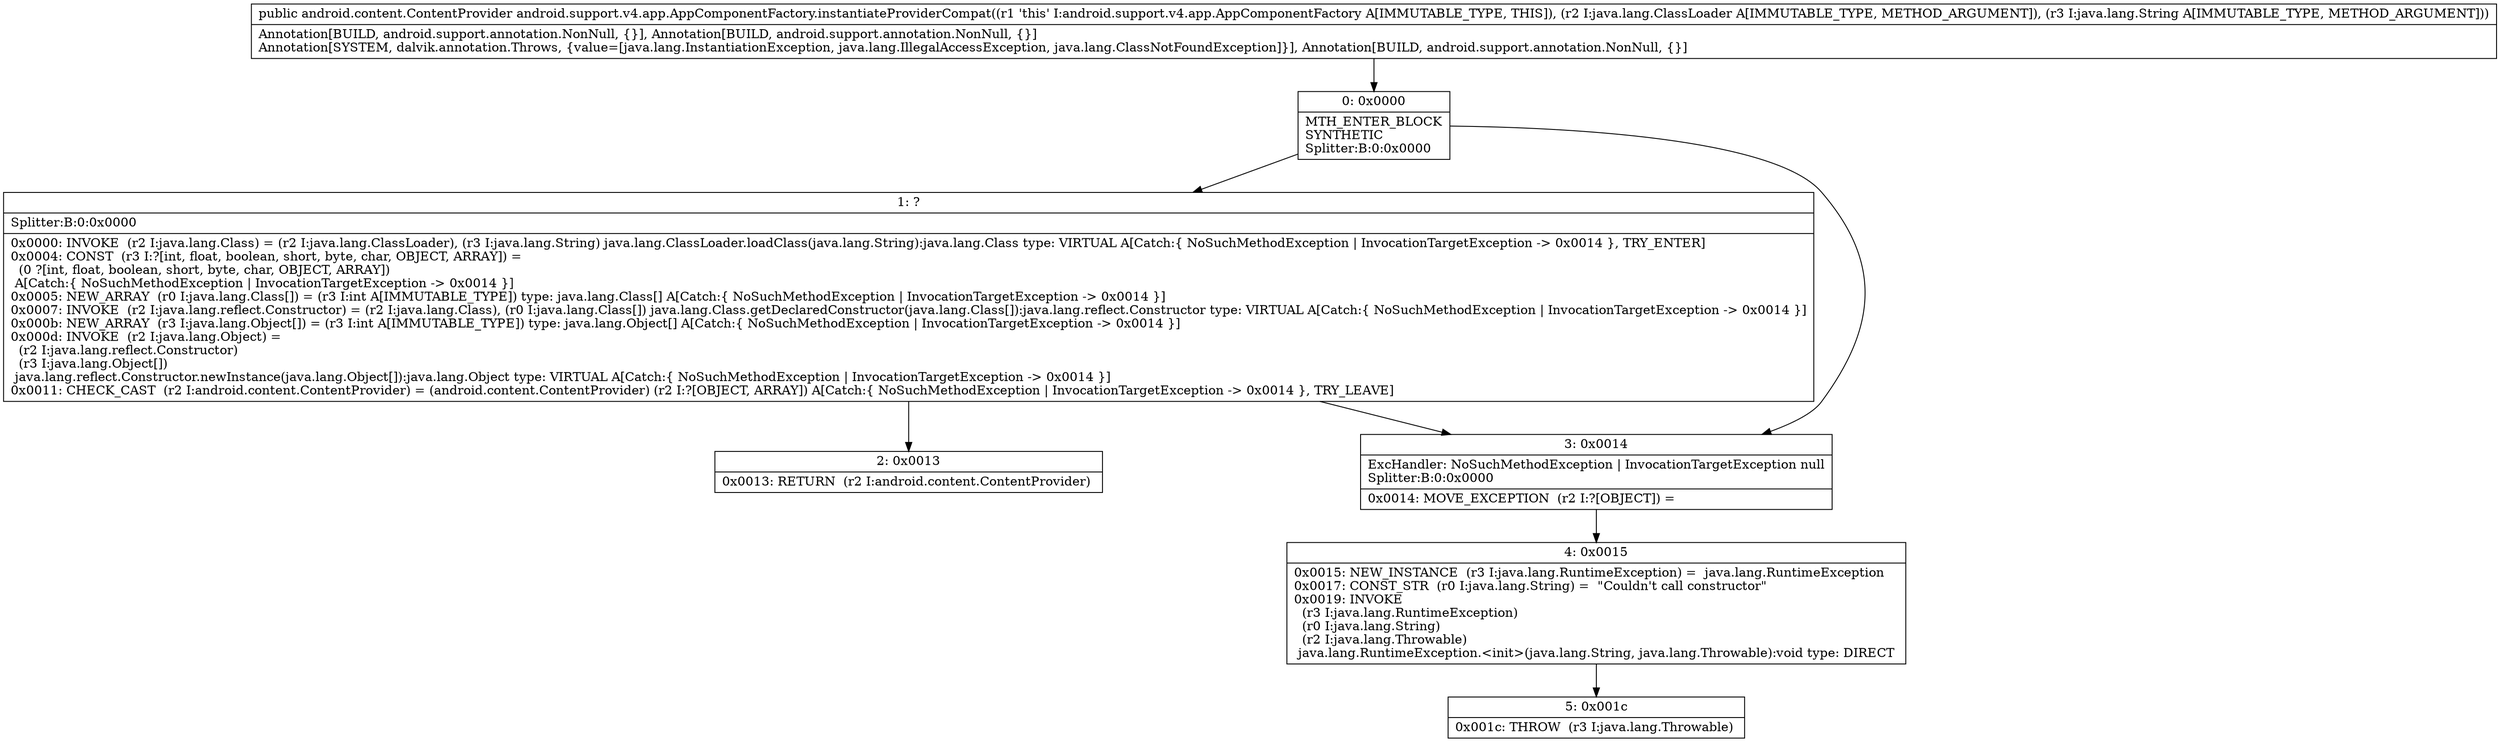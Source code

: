 digraph "CFG forandroid.support.v4.app.AppComponentFactory.instantiateProviderCompat(Ljava\/lang\/ClassLoader;Ljava\/lang\/String;)Landroid\/content\/ContentProvider;" {
Node_0 [shape=record,label="{0\:\ 0x0000|MTH_ENTER_BLOCK\lSYNTHETIC\lSplitter:B:0:0x0000\l}"];
Node_1 [shape=record,label="{1\:\ ?|Splitter:B:0:0x0000\l|0x0000: INVOKE  (r2 I:java.lang.Class) = (r2 I:java.lang.ClassLoader), (r3 I:java.lang.String) java.lang.ClassLoader.loadClass(java.lang.String):java.lang.Class type: VIRTUAL A[Catch:\{ NoSuchMethodException \| InvocationTargetException \-\> 0x0014 \}, TRY_ENTER]\l0x0004: CONST  (r3 I:?[int, float, boolean, short, byte, char, OBJECT, ARRAY]) = \l  (0 ?[int, float, boolean, short, byte, char, OBJECT, ARRAY])\l A[Catch:\{ NoSuchMethodException \| InvocationTargetException \-\> 0x0014 \}]\l0x0005: NEW_ARRAY  (r0 I:java.lang.Class[]) = (r3 I:int A[IMMUTABLE_TYPE]) type: java.lang.Class[] A[Catch:\{ NoSuchMethodException \| InvocationTargetException \-\> 0x0014 \}]\l0x0007: INVOKE  (r2 I:java.lang.reflect.Constructor) = (r2 I:java.lang.Class), (r0 I:java.lang.Class[]) java.lang.Class.getDeclaredConstructor(java.lang.Class[]):java.lang.reflect.Constructor type: VIRTUAL A[Catch:\{ NoSuchMethodException \| InvocationTargetException \-\> 0x0014 \}]\l0x000b: NEW_ARRAY  (r3 I:java.lang.Object[]) = (r3 I:int A[IMMUTABLE_TYPE]) type: java.lang.Object[] A[Catch:\{ NoSuchMethodException \| InvocationTargetException \-\> 0x0014 \}]\l0x000d: INVOKE  (r2 I:java.lang.Object) = \l  (r2 I:java.lang.reflect.Constructor)\l  (r3 I:java.lang.Object[])\l java.lang.reflect.Constructor.newInstance(java.lang.Object[]):java.lang.Object type: VIRTUAL A[Catch:\{ NoSuchMethodException \| InvocationTargetException \-\> 0x0014 \}]\l0x0011: CHECK_CAST  (r2 I:android.content.ContentProvider) = (android.content.ContentProvider) (r2 I:?[OBJECT, ARRAY]) A[Catch:\{ NoSuchMethodException \| InvocationTargetException \-\> 0x0014 \}, TRY_LEAVE]\l}"];
Node_2 [shape=record,label="{2\:\ 0x0013|0x0013: RETURN  (r2 I:android.content.ContentProvider) \l}"];
Node_3 [shape=record,label="{3\:\ 0x0014|ExcHandler: NoSuchMethodException \| InvocationTargetException null\lSplitter:B:0:0x0000\l|0x0014: MOVE_EXCEPTION  (r2 I:?[OBJECT]) =  \l}"];
Node_4 [shape=record,label="{4\:\ 0x0015|0x0015: NEW_INSTANCE  (r3 I:java.lang.RuntimeException) =  java.lang.RuntimeException \l0x0017: CONST_STR  (r0 I:java.lang.String) =  \"Couldn't call constructor\" \l0x0019: INVOKE  \l  (r3 I:java.lang.RuntimeException)\l  (r0 I:java.lang.String)\l  (r2 I:java.lang.Throwable)\l java.lang.RuntimeException.\<init\>(java.lang.String, java.lang.Throwable):void type: DIRECT \l}"];
Node_5 [shape=record,label="{5\:\ 0x001c|0x001c: THROW  (r3 I:java.lang.Throwable) \l}"];
MethodNode[shape=record,label="{public android.content.ContentProvider android.support.v4.app.AppComponentFactory.instantiateProviderCompat((r1 'this' I:android.support.v4.app.AppComponentFactory A[IMMUTABLE_TYPE, THIS]), (r2 I:java.lang.ClassLoader A[IMMUTABLE_TYPE, METHOD_ARGUMENT]), (r3 I:java.lang.String A[IMMUTABLE_TYPE, METHOD_ARGUMENT]))  | Annotation[BUILD, android.support.annotation.NonNull, \{\}], Annotation[BUILD, android.support.annotation.NonNull, \{\}]\lAnnotation[SYSTEM, dalvik.annotation.Throws, \{value=[java.lang.InstantiationException, java.lang.IllegalAccessException, java.lang.ClassNotFoundException]\}], Annotation[BUILD, android.support.annotation.NonNull, \{\}]\l}"];
MethodNode -> Node_0;
Node_0 -> Node_1;
Node_0 -> Node_3;
Node_1 -> Node_2;
Node_1 -> Node_3;
Node_3 -> Node_4;
Node_4 -> Node_5;
}

